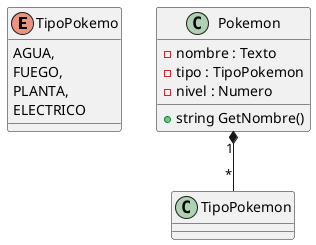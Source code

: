 @startuml pokedex
    enum TipoPokemo{
        AGUA,
        FUEGO,
        PLANTA,
        ELECTRICO
    }

class Pokemon{
    -nombre : Texto
    -tipo : TipoPokemon 
    -nivel : Numero 
    +string GetNombre()
}

    Pokemon "1" *-- "*" TipoPokemon 

@enduml